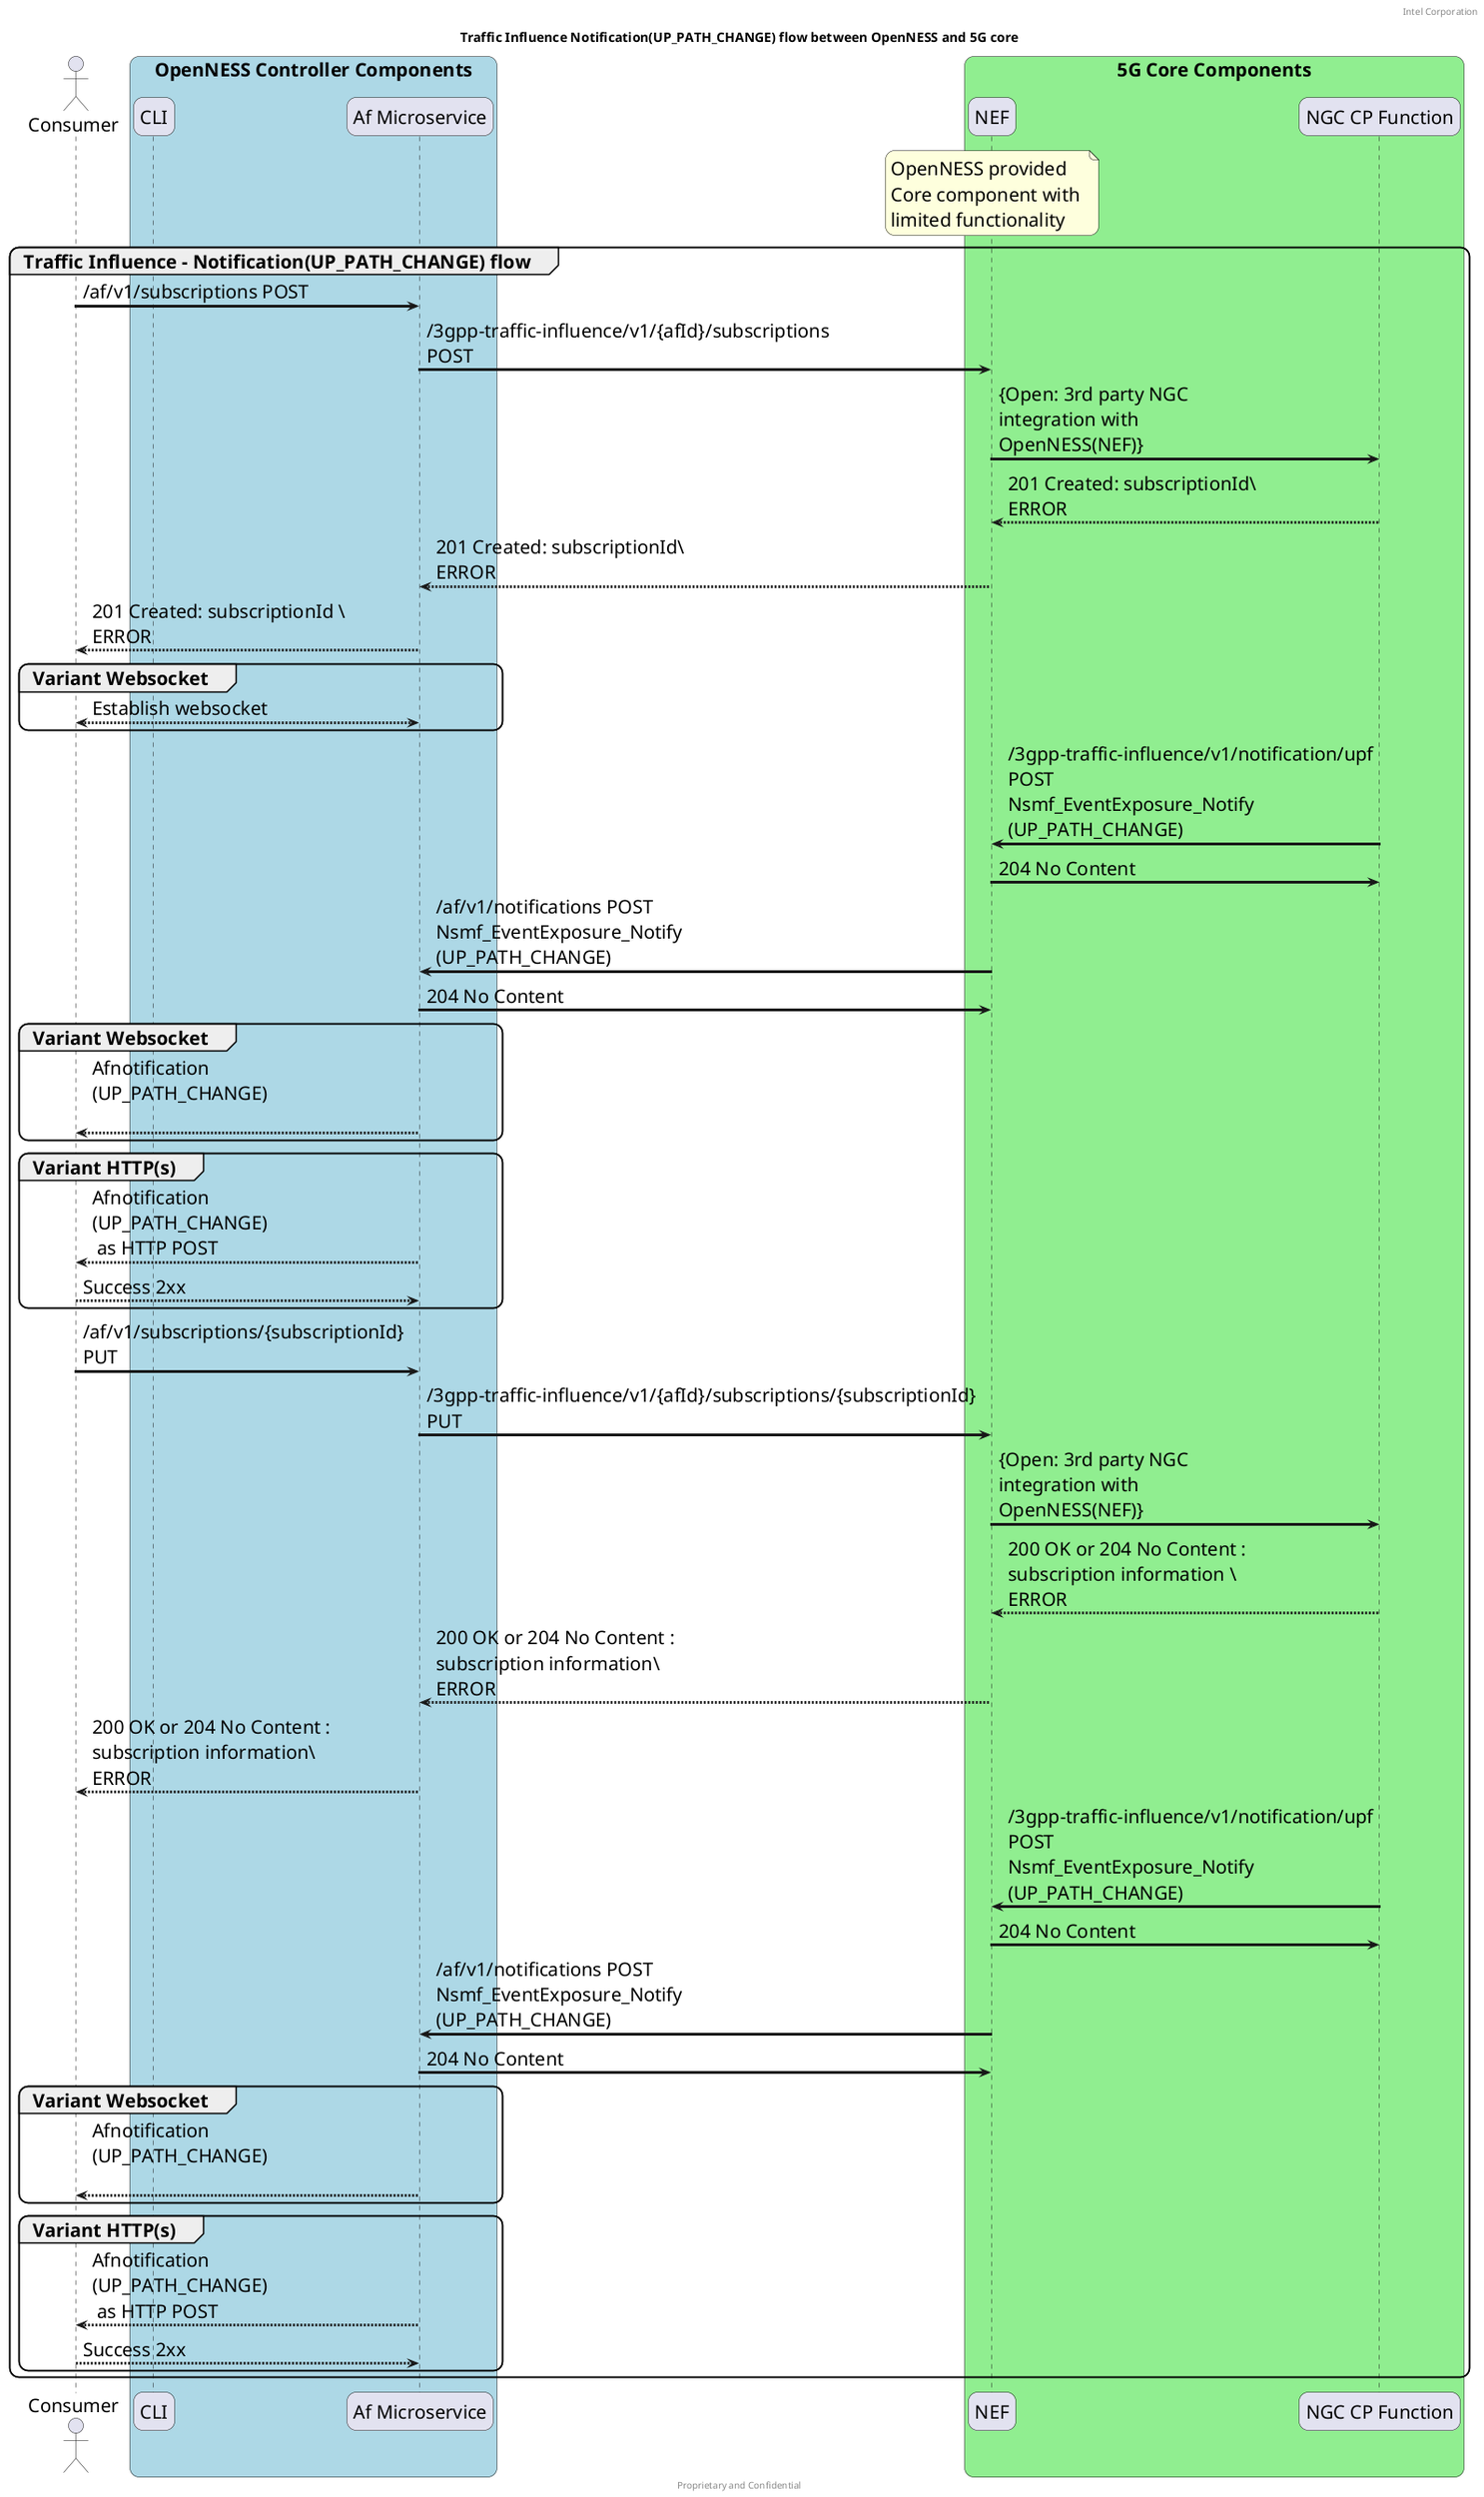 @startuml
/' SPDX-License-Identifier: Apache-2.0
   Copyright (c) 2020 Intel Corporation
'/
skinparam monochrome false
skinparam roundcorner 20
skinparam defaultFontName "Intel Clear"
skinparam defaultFontSize 20
skinparam maxmessagesize 300
skinparam sequenceArrowThickness 3

header Intel Corporation
footer Proprietary and Confidential

title Traffic Influence Notification(UP_PATH_CHANGE) flow between OpenNESS and 5G core


actor "Consumer" as user
participant "CLI" as CLI 
participant "Af Microservice" as AF 
participant "NEF" as NEF
participant "NGC CP Function" as 5GC

box "OpenNESS Controller Components" #LightBlue
	participant CLI
    participant AF
end box

box "5G Core Components" #LightGreen
	participant NEF
    participant 5GC
    note over NEF 
        OpenNESS provided 
        Core component with 
        limited functionality
    end note    

end box

group Traffic Influence - Notification(UP_PATH_CHANGE) flow

    user -> AF : /af/v1/subscriptions POST
    AF -> NEF : /3gpp-traffic-influence/v1/{afId}/subscriptions POST
    NEF -> 5GC: {Open: 3rd party NGC integration with OpenNESS(NEF)}

    5GC --> NEF : 201 Created: subscriptionId\ ERROR 
    NEF --> AF : 201 Created: subscriptionId\ ERROR 
    AF --> user : 201 Created: subscriptionId \ ERROR 
    group Variant Websocket
    user <--> AF: Establish websocket
    end
    5GC -> NEF: /3gpp-traffic-influence/v1/notification/upf POST\nNsmf_EventExposure_Notify\n(UP_PATH_CHANGE)
    NEF -> 5GC: 204 No Content
    NEF -> AF: /af/v1/notifications POST\nNsmf_EventExposure_Notify\n(UP_PATH_CHANGE)
    AF -> NEF: 204 No Content
    group Variant Websocket
    AF --> user: Afnotification (UP_PATH_CHANGE)\n
    end

    group Variant HTTP(s)
    AF --> user: Afnotification (UP_PATH_CHANGE)\n as HTTP POST
    user --> AF: Success 2xx
    end

    user -> AF : /af/v1/subscriptions/{subscriptionId} PUT
    AF -> NEF : /3gpp-traffic-influence/v1/{afId}/subscriptions/{subscriptionId} PUT
    NEF -> 5GC : {Open: 3rd party NGC integration with OpenNESS(NEF)}

    5GC --> NEF : 200 OK or 204 No Content : subscription information \ ERROR 
    NEF --> AF : 200 OK or 204 No Content : subscription information\ ERROR
    AF --> user : 200 OK or 204 No Content : subscription information\ ERROR 
    
    5GC -> NEF: /3gpp-traffic-influence/v1/notification/upf POST\nNsmf_EventExposure_Notify\n(UP_PATH_CHANGE)
    NEF -> 5GC: 204 No Content
    NEF -> AF: /af/v1/notifications POST\nNsmf_EventExposure_Notify\n(UP_PATH_CHANGE)
    AF -> NEF: 204 No Content
    group Variant Websocket
    AF --> user: Afnotification (UP_PATH_CHANGE)\n
    end

    group Variant HTTP(s)
    AF --> user: Afnotification (UP_PATH_CHANGE)\n as HTTP POST
    user --> AF: Success 2xx
    end


end
@enduml